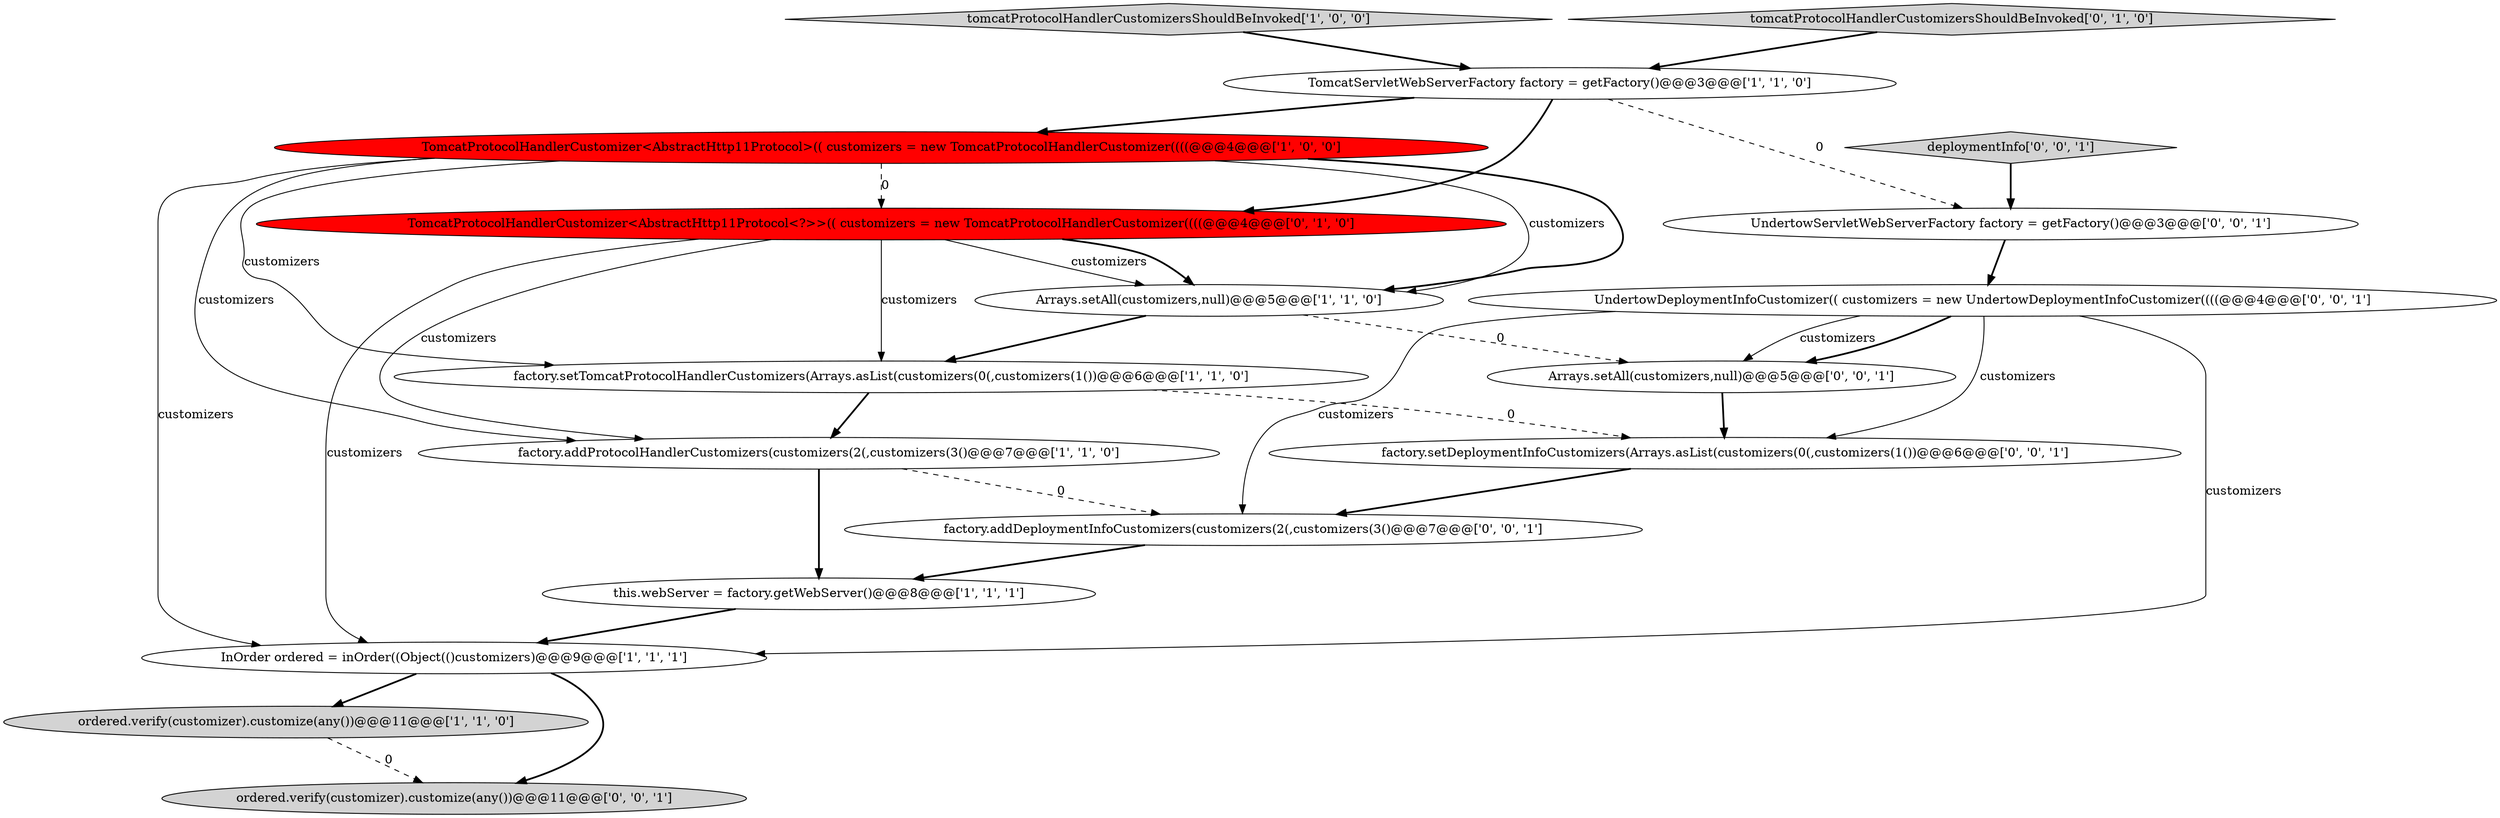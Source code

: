 digraph {
15 [style = filled, label = "UndertowServletWebServerFactory factory = getFactory()@@@3@@@['0', '0', '1']", fillcolor = white, shape = ellipse image = "AAA0AAABBB3BBB"];
2 [style = filled, label = "ordered.verify(customizer).customize(any())@@@11@@@['1', '1', '0']", fillcolor = lightgray, shape = ellipse image = "AAA0AAABBB1BBB"];
7 [style = filled, label = "TomcatProtocolHandlerCustomizer<AbstractHttp11Protocol>(( customizers = new TomcatProtocolHandlerCustomizer((((@@@4@@@['1', '0', '0']", fillcolor = red, shape = ellipse image = "AAA1AAABBB1BBB"];
3 [style = filled, label = "Arrays.setAll(customizers,null)@@@5@@@['1', '1', '0']", fillcolor = white, shape = ellipse image = "AAA0AAABBB1BBB"];
5 [style = filled, label = "tomcatProtocolHandlerCustomizersShouldBeInvoked['1', '0', '0']", fillcolor = lightgray, shape = diamond image = "AAA0AAABBB1BBB"];
6 [style = filled, label = "factory.addProtocolHandlerCustomizers(customizers(2(,customizers(3()@@@7@@@['1', '1', '0']", fillcolor = white, shape = ellipse image = "AAA0AAABBB1BBB"];
16 [style = filled, label = "ordered.verify(customizer).customize(any())@@@11@@@['0', '0', '1']", fillcolor = lightgray, shape = ellipse image = "AAA0AAABBB3BBB"];
17 [style = filled, label = "UndertowDeploymentInfoCustomizer(( customizers = new UndertowDeploymentInfoCustomizer((((@@@4@@@['0', '0', '1']", fillcolor = white, shape = ellipse image = "AAA0AAABBB3BBB"];
11 [style = filled, label = "factory.setDeploymentInfoCustomizers(Arrays.asList(customizers(0(,customizers(1())@@@6@@@['0', '0', '1']", fillcolor = white, shape = ellipse image = "AAA0AAABBB3BBB"];
8 [style = filled, label = "factory.setTomcatProtocolHandlerCustomizers(Arrays.asList(customizers(0(,customizers(1())@@@6@@@['1', '1', '0']", fillcolor = white, shape = ellipse image = "AAA0AAABBB1BBB"];
13 [style = filled, label = "deploymentInfo['0', '0', '1']", fillcolor = lightgray, shape = diamond image = "AAA0AAABBB3BBB"];
4 [style = filled, label = "this.webServer = factory.getWebServer()@@@8@@@['1', '1', '1']", fillcolor = white, shape = ellipse image = "AAA0AAABBB1BBB"];
14 [style = filled, label = "factory.addDeploymentInfoCustomizers(customizers(2(,customizers(3()@@@7@@@['0', '0', '1']", fillcolor = white, shape = ellipse image = "AAA0AAABBB3BBB"];
0 [style = filled, label = "TomcatServletWebServerFactory factory = getFactory()@@@3@@@['1', '1', '0']", fillcolor = white, shape = ellipse image = "AAA0AAABBB1BBB"];
10 [style = filled, label = "tomcatProtocolHandlerCustomizersShouldBeInvoked['0', '1', '0']", fillcolor = lightgray, shape = diamond image = "AAA0AAABBB2BBB"];
1 [style = filled, label = "InOrder ordered = inOrder((Object(()customizers)@@@9@@@['1', '1', '1']", fillcolor = white, shape = ellipse image = "AAA0AAABBB1BBB"];
12 [style = filled, label = "Arrays.setAll(customizers,null)@@@5@@@['0', '0', '1']", fillcolor = white, shape = ellipse image = "AAA0AAABBB3BBB"];
9 [style = filled, label = "TomcatProtocolHandlerCustomizer<AbstractHttp11Protocol<?>>(( customizers = new TomcatProtocolHandlerCustomizer((((@@@4@@@['0', '1', '0']", fillcolor = red, shape = ellipse image = "AAA1AAABBB2BBB"];
7->3 [style = solid, label="customizers"];
17->1 [style = solid, label="customizers"];
0->9 [style = bold, label=""];
11->14 [style = bold, label=""];
17->14 [style = solid, label="customizers"];
17->12 [style = solid, label="customizers"];
9->8 [style = solid, label="customizers"];
7->6 [style = solid, label="customizers"];
9->3 [style = solid, label="customizers"];
12->11 [style = bold, label=""];
0->15 [style = dashed, label="0"];
8->6 [style = bold, label=""];
6->14 [style = dashed, label="0"];
7->3 [style = bold, label=""];
0->7 [style = bold, label=""];
9->6 [style = solid, label="customizers"];
6->4 [style = bold, label=""];
15->17 [style = bold, label=""];
17->12 [style = bold, label=""];
7->8 [style = solid, label="customizers"];
3->12 [style = dashed, label="0"];
5->0 [style = bold, label=""];
1->16 [style = bold, label=""];
7->9 [style = dashed, label="0"];
3->8 [style = bold, label=""];
2->16 [style = dashed, label="0"];
10->0 [style = bold, label=""];
9->3 [style = bold, label=""];
4->1 [style = bold, label=""];
1->2 [style = bold, label=""];
13->15 [style = bold, label=""];
7->1 [style = solid, label="customizers"];
9->1 [style = solid, label="customizers"];
8->11 [style = dashed, label="0"];
17->11 [style = solid, label="customizers"];
14->4 [style = bold, label=""];
}
